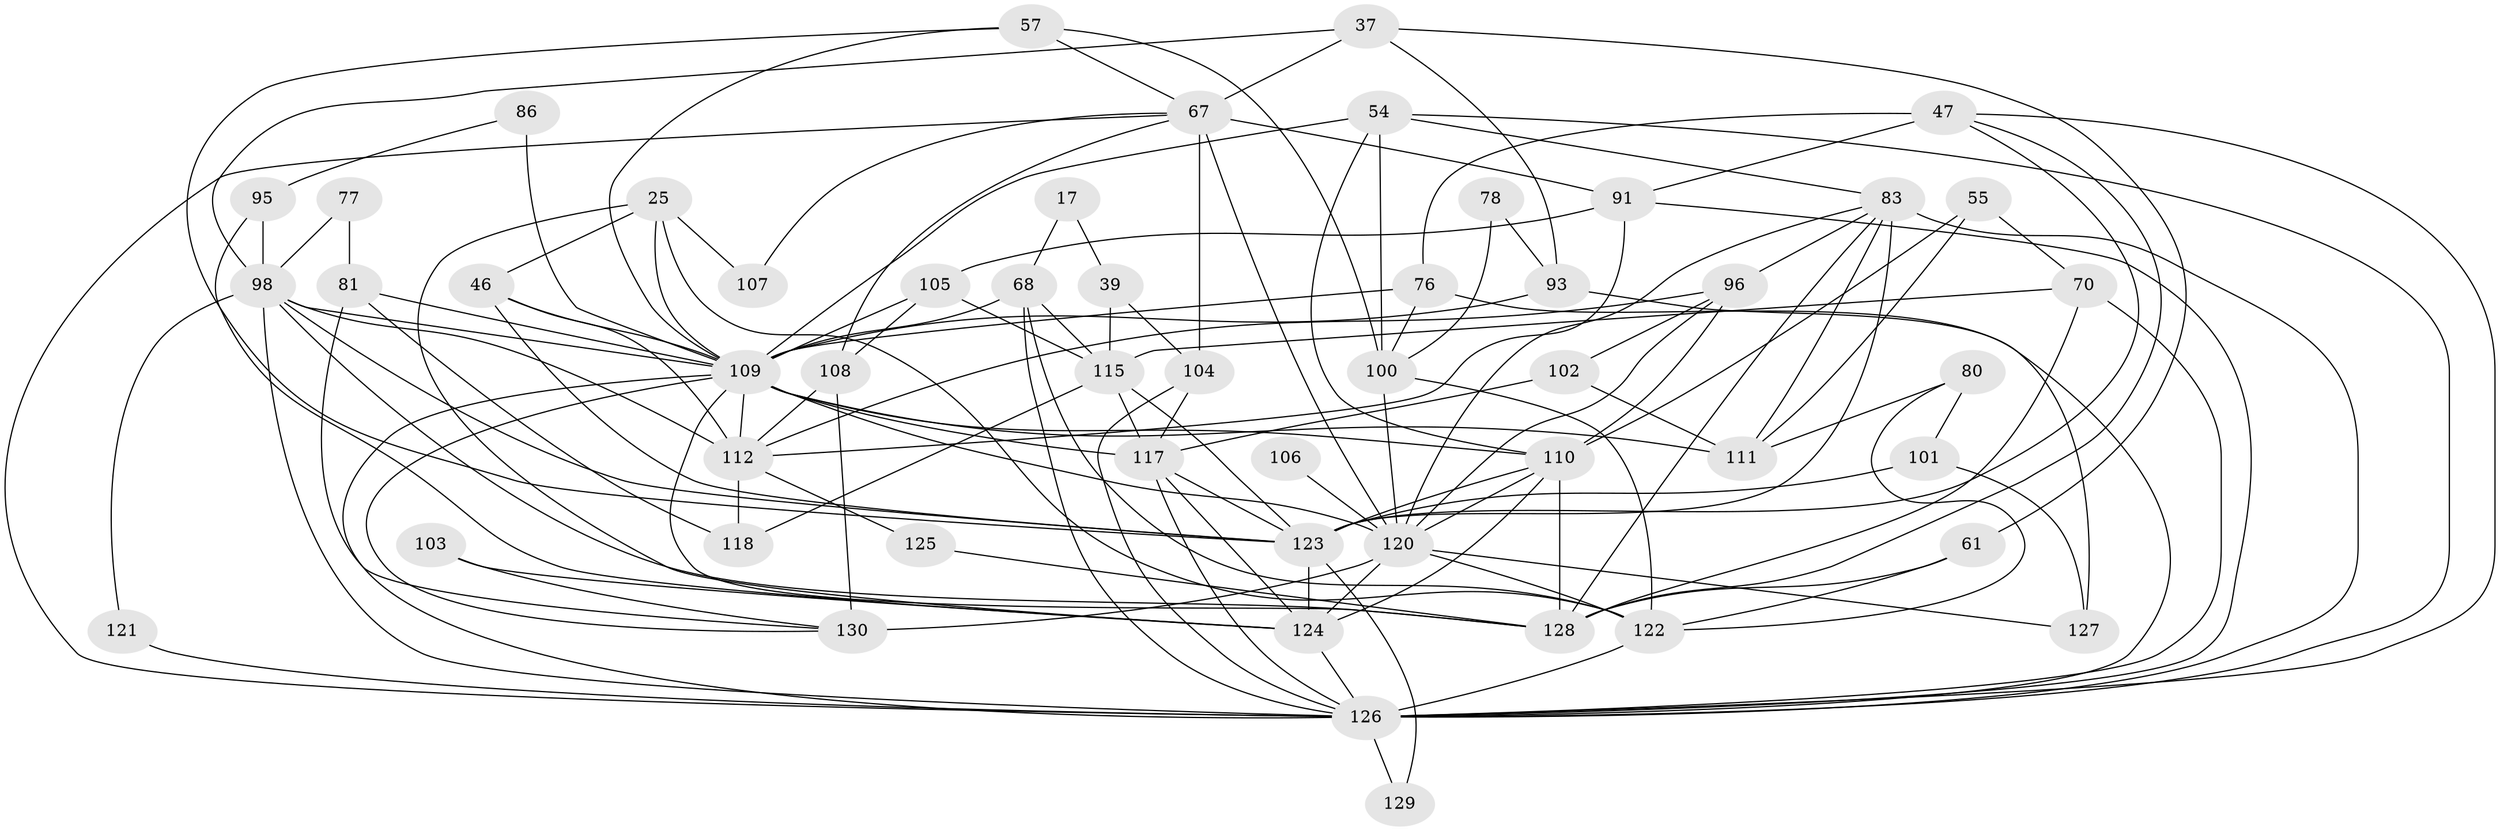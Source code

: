 // original degree distribution, {6: 0.09230769230769231, 3: 0.2846153846153846, 5: 0.2153846153846154, 4: 0.2230769230769231, 2: 0.13846153846153847, 7: 0.023076923076923078, 8: 0.023076923076923078}
// Generated by graph-tools (version 1.1) at 2025/52/03/04/25 21:52:27]
// undirected, 52 vertices, 133 edges
graph export_dot {
graph [start="1"]
  node [color=gray90,style=filled];
  17;
  25;
  37 [super="+18"];
  39;
  46 [super="+41"];
  47;
  54;
  55;
  57;
  61;
  67 [super="+29+62"];
  68 [super="+42"];
  70 [super="+20"];
  76 [super="+33+43"];
  77;
  78;
  80;
  81;
  83 [super="+64+44"];
  86;
  91 [super="+85+53"];
  93;
  95;
  96 [super="+59"];
  98 [super="+15+65+23"];
  100 [super="+9"];
  101 [super="+74"];
  102 [super="+28"];
  103;
  104 [super="+13"];
  105 [super="+56"];
  106;
  107;
  108 [super="+90"];
  109 [super="+50+51+63+92"];
  110 [super="+58"];
  111;
  112 [super="+88"];
  115 [super="+40+73+66"];
  117 [super="+26+114"];
  118;
  120 [super="+6+71"];
  121;
  122 [super="+49"];
  123 [super="+32+119"];
  124 [super="+116"];
  125;
  126 [super="+97+89"];
  127;
  128 [super="+113"];
  129;
  130 [super="+35"];
  17 -- 68;
  17 -- 39;
  25 -- 122;
  25 -- 46 [weight=2];
  25 -- 107;
  25 -- 109;
  25 -- 124;
  37 -- 61;
  37 -- 93 [weight=2];
  37 -- 98;
  37 -- 67 [weight=2];
  39 -- 104 [weight=2];
  39 -- 115 [weight=2];
  46 -- 109 [weight=2];
  46 -- 123;
  46 -- 112;
  47 -- 128;
  47 -- 91 [weight=2];
  47 -- 76;
  47 -- 123;
  47 -- 126;
  54 -- 110;
  54 -- 100;
  54 -- 109;
  54 -- 83;
  54 -- 126;
  55 -- 111;
  55 -- 110;
  55 -- 70;
  57 -- 100;
  57 -- 67;
  57 -- 123;
  57 -- 109;
  61 -- 128;
  61 -- 122;
  67 -- 107;
  67 -- 108;
  67 -- 120;
  67 -- 104;
  67 -- 91 [weight=2];
  67 -- 126;
  68 -- 126;
  68 -- 122;
  68 -- 109 [weight=2];
  68 -- 115 [weight=2];
  70 -- 126 [weight=2];
  70 -- 128 [weight=2];
  70 -- 115 [weight=2];
  76 -- 100;
  76 -- 109 [weight=3];
  76 -- 126 [weight=2];
  77 -- 81;
  77 -- 98;
  78 -- 93;
  78 -- 100;
  80 -- 111;
  80 -- 101;
  80 -- 122;
  81 -- 109 [weight=2];
  81 -- 118;
  81 -- 130;
  83 -- 123;
  83 -- 128;
  83 -- 120;
  83 -- 126 [weight=4];
  83 -- 111;
  83 -- 96;
  86 -- 95;
  86 -- 109 [weight=2];
  91 -- 112;
  91 -- 105;
  91 -- 126;
  93 -- 127;
  93 -- 109;
  95 -- 98;
  95 -- 124;
  96 -- 102 [weight=2];
  96 -- 110 [weight=2];
  96 -- 120;
  96 -- 112;
  98 -- 121;
  98 -- 128;
  98 -- 123 [weight=2];
  98 -- 109 [weight=3];
  98 -- 126 [weight=2];
  98 -- 112;
  100 -- 120;
  100 -- 122 [weight=2];
  101 -- 127;
  101 -- 123 [weight=2];
  102 -- 111 [weight=2];
  102 -- 117;
  103 -- 124;
  103 -- 130;
  104 -- 117;
  104 -- 126;
  105 -- 115;
  105 -- 108;
  105 -- 109;
  106 -- 120 [weight=2];
  108 -- 130 [weight=2];
  108 -- 112;
  109 -- 128 [weight=2];
  109 -- 130;
  109 -- 110;
  109 -- 111 [weight=3];
  109 -- 112;
  109 -- 120 [weight=2];
  109 -- 117 [weight=2];
  109 -- 126;
  110 -- 124;
  110 -- 128 [weight=2];
  110 -- 120;
  110 -- 123 [weight=2];
  112 -- 118;
  112 -- 125;
  115 -- 117;
  115 -- 118;
  115 -- 123;
  117 -- 124 [weight=2];
  117 -- 123 [weight=2];
  117 -- 126 [weight=4];
  120 -- 130 [weight=2];
  120 -- 122;
  120 -- 124 [weight=2];
  120 -- 127;
  121 -- 126;
  122 -- 126 [weight=2];
  123 -- 124 [weight=2];
  123 -- 129;
  124 -- 126;
  125 -- 128;
  126 -- 129;
}
